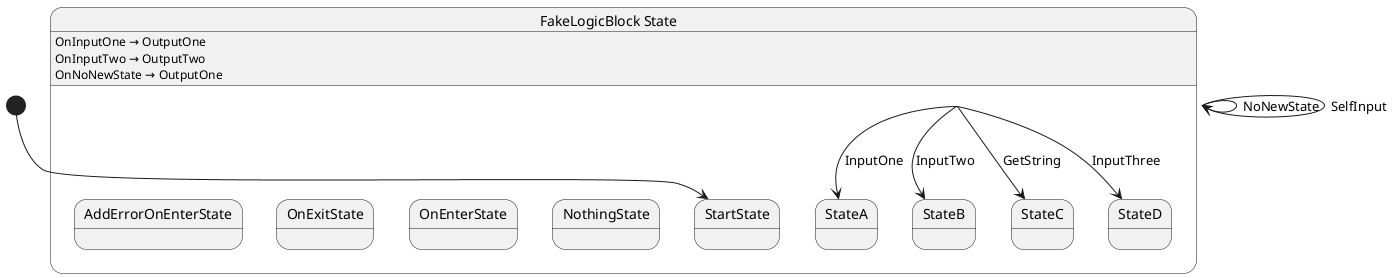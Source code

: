 @startuml FakeLogicBlock
state "FakeLogicBlock State" as Chickensoft_LogicBlocks_Tests_Fixtures_FakeLogicBlock_State {
  state "StartState" as Chickensoft_LogicBlocks_Tests_Fixtures_FakeLogicBlock_State_StartState
  state "StateA" as Chickensoft_LogicBlocks_Tests_Fixtures_FakeLogicBlock_State_StateA
  state "StateB" as Chickensoft_LogicBlocks_Tests_Fixtures_FakeLogicBlock_State_StateB
  state "StateC" as Chickensoft_LogicBlocks_Tests_Fixtures_FakeLogicBlock_State_StateC
  state "StateD" as Chickensoft_LogicBlocks_Tests_Fixtures_FakeLogicBlock_State_StateD
  state "NothingState" as Chickensoft_LogicBlocks_Tests_Fixtures_FakeLogicBlock_State_NothingState
  state "OnEnterState" as Chickensoft_LogicBlocks_Tests_Fixtures_FakeLogicBlock_State_OnEnterState
  state "OnExitState" as Chickensoft_LogicBlocks_Tests_Fixtures_FakeLogicBlock_State_OnExitState
  state "AddErrorOnEnterState" as Chickensoft_LogicBlocks_Tests_Fixtures_FakeLogicBlock_State_AddErrorOnEnterState
}

Chickensoft_LogicBlocks_Tests_Fixtures_FakeLogicBlock_State --> Chickensoft_LogicBlocks_Tests_Fixtures_FakeLogicBlock_State : NoNewState
Chickensoft_LogicBlocks_Tests_Fixtures_FakeLogicBlock_State --> Chickensoft_LogicBlocks_Tests_Fixtures_FakeLogicBlock_State : SelfInput
Chickensoft_LogicBlocks_Tests_Fixtures_FakeLogicBlock_State --> Chickensoft_LogicBlocks_Tests_Fixtures_FakeLogicBlock_State_StateA : InputOne
Chickensoft_LogicBlocks_Tests_Fixtures_FakeLogicBlock_State --> Chickensoft_LogicBlocks_Tests_Fixtures_FakeLogicBlock_State_StateB : InputTwo
Chickensoft_LogicBlocks_Tests_Fixtures_FakeLogicBlock_State --> Chickensoft_LogicBlocks_Tests_Fixtures_FakeLogicBlock_State_StateC : GetString
Chickensoft_LogicBlocks_Tests_Fixtures_FakeLogicBlock_State --> Chickensoft_LogicBlocks_Tests_Fixtures_FakeLogicBlock_State_StateD : InputThree

Chickensoft_LogicBlocks_Tests_Fixtures_FakeLogicBlock_State : OnInputOne → OutputOne
Chickensoft_LogicBlocks_Tests_Fixtures_FakeLogicBlock_State : OnInputTwo → OutputTwo
Chickensoft_LogicBlocks_Tests_Fixtures_FakeLogicBlock_State : OnNoNewState → OutputOne

[*] --> Chickensoft_LogicBlocks_Tests_Fixtures_FakeLogicBlock_State_StartState
@enduml